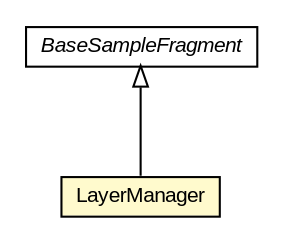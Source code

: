 #!/usr/local/bin/dot
#
# Class diagram 
# Generated by UMLGraph version R5_6-24-gf6e263 (http://www.umlgraph.org/)
#

digraph G {
	edge [fontname="arial",fontsize=10,labelfontname="arial",labelfontsize=10];
	node [fontname="arial",fontsize=10,shape=plaintext];
	nodesep=0.25;
	ranksep=0.5;
	// org.osmdroid.samplefragments.BaseSampleFragment
	c134440 [label=<<table title="org.osmdroid.samplefragments.BaseSampleFragment" border="0" cellborder="1" cellspacing="0" cellpadding="2" port="p" href="../BaseSampleFragment.html">
		<tr><td><table border="0" cellspacing="0" cellpadding="1">
<tr><td align="center" balign="center"><font face="arial italic"> BaseSampleFragment </font></td></tr>
		</table></td></tr>
		</table>>, URL="../BaseSampleFragment.html", fontname="arial", fontcolor="black", fontsize=10.0];
	// org.osmdroid.samplefragments.layers.LayerManager
	c134507 [label=<<table title="org.osmdroid.samplefragments.layers.LayerManager" border="0" cellborder="1" cellspacing="0" cellpadding="2" port="p" bgcolor="lemonChiffon" href="./LayerManager.html">
		<tr><td><table border="0" cellspacing="0" cellpadding="1">
<tr><td align="center" balign="center"> LayerManager </td></tr>
		</table></td></tr>
		</table>>, URL="./LayerManager.html", fontname="arial", fontcolor="black", fontsize=10.0];
	//org.osmdroid.samplefragments.layers.LayerManager extends org.osmdroid.samplefragments.BaseSampleFragment
	c134440:p -> c134507:p [dir=back,arrowtail=empty];
}

